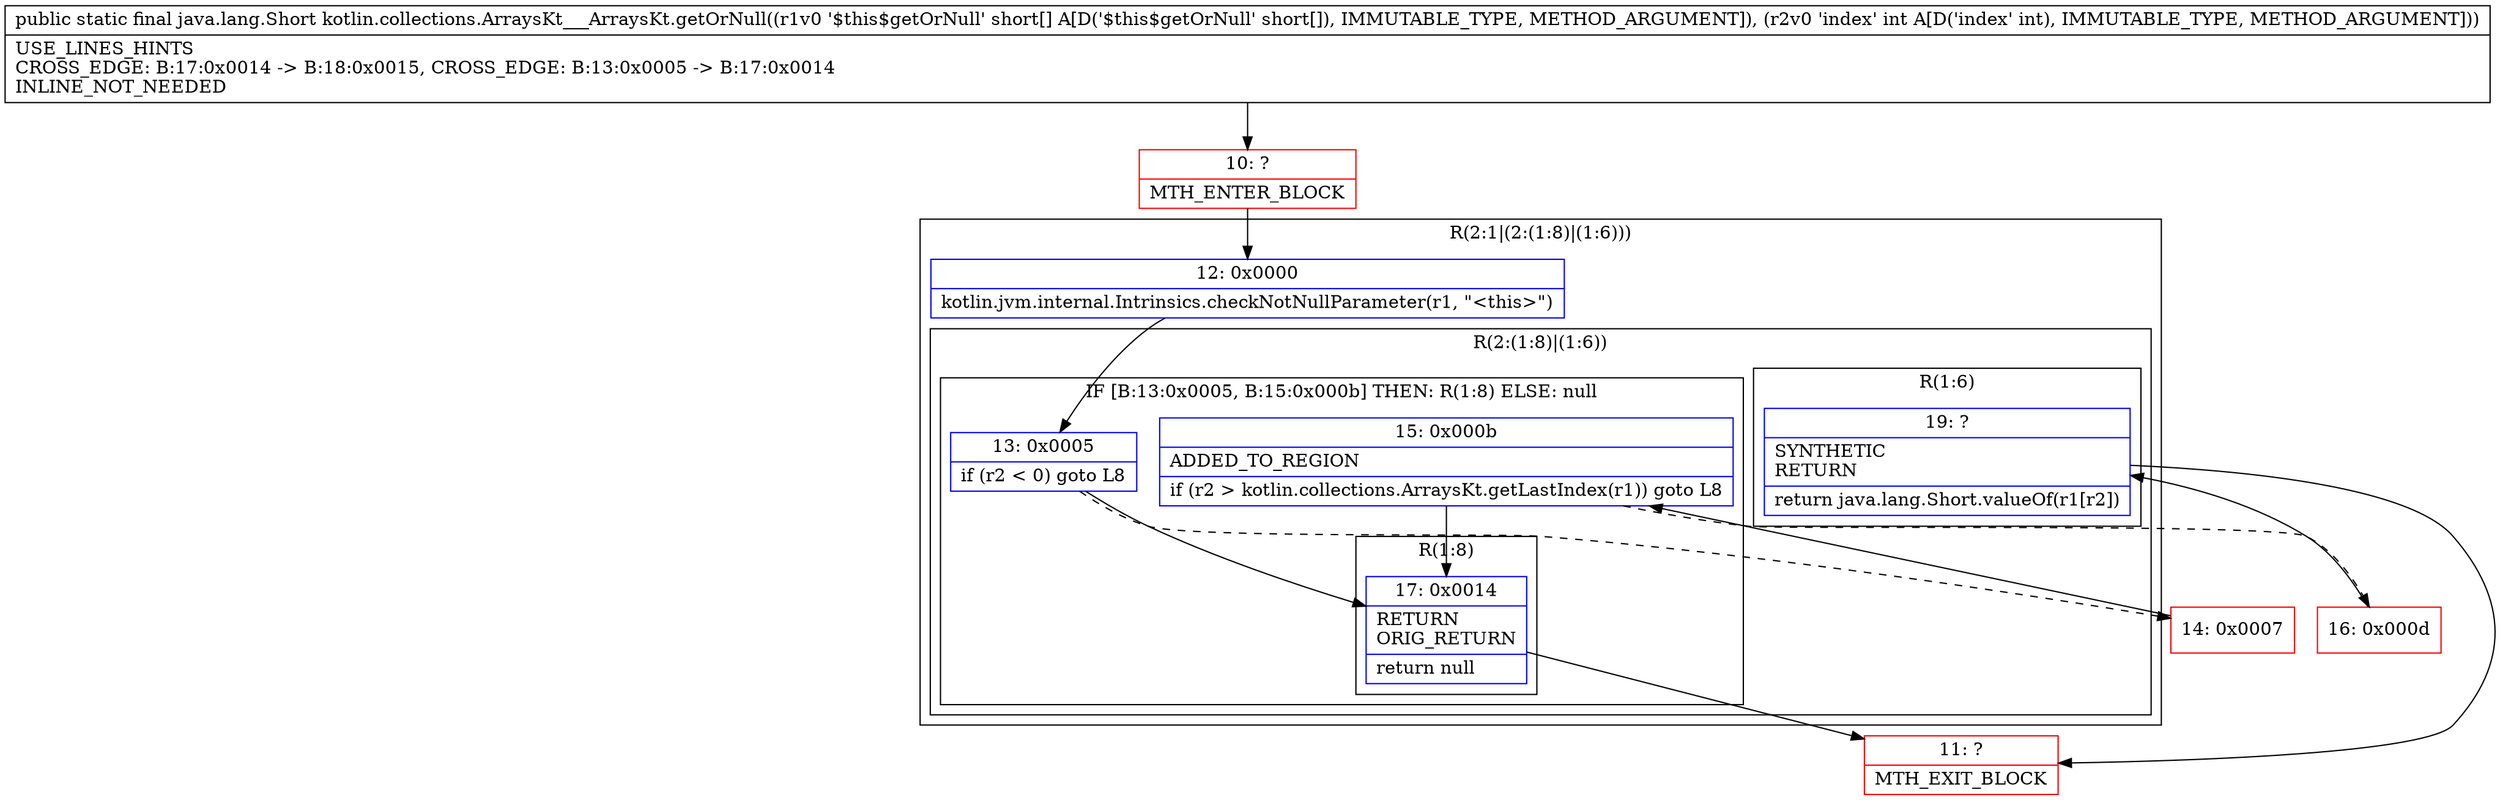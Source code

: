digraph "CFG forkotlin.collections.ArraysKt___ArraysKt.getOrNull([SI)Ljava\/lang\/Short;" {
subgraph cluster_Region_296860462 {
label = "R(2:1|(2:(1:8)|(1:6)))";
node [shape=record,color=blue];
Node_12 [shape=record,label="{12\:\ 0x0000|kotlin.jvm.internal.Intrinsics.checkNotNullParameter(r1, \"\<this\>\")\l}"];
subgraph cluster_Region_961345776 {
label = "R(2:(1:8)|(1:6))";
node [shape=record,color=blue];
subgraph cluster_IfRegion_1598918858 {
label = "IF [B:13:0x0005, B:15:0x000b] THEN: R(1:8) ELSE: null";
node [shape=record,color=blue];
Node_13 [shape=record,label="{13\:\ 0x0005|if (r2 \< 0) goto L8\l}"];
Node_15 [shape=record,label="{15\:\ 0x000b|ADDED_TO_REGION\l|if (r2 \> kotlin.collections.ArraysKt.getLastIndex(r1)) goto L8\l}"];
subgraph cluster_Region_1725159524 {
label = "R(1:8)";
node [shape=record,color=blue];
Node_17 [shape=record,label="{17\:\ 0x0014|RETURN\lORIG_RETURN\l|return null\l}"];
}
}
subgraph cluster_Region_2057795419 {
label = "R(1:6)";
node [shape=record,color=blue];
Node_19 [shape=record,label="{19\:\ ?|SYNTHETIC\lRETURN\l|return java.lang.Short.valueOf(r1[r2])\l}"];
}
}
}
Node_10 [shape=record,color=red,label="{10\:\ ?|MTH_ENTER_BLOCK\l}"];
Node_14 [shape=record,color=red,label="{14\:\ 0x0007}"];
Node_16 [shape=record,color=red,label="{16\:\ 0x000d}"];
Node_11 [shape=record,color=red,label="{11\:\ ?|MTH_EXIT_BLOCK\l}"];
MethodNode[shape=record,label="{public static final java.lang.Short kotlin.collections.ArraysKt___ArraysKt.getOrNull((r1v0 '$this$getOrNull' short[] A[D('$this$getOrNull' short[]), IMMUTABLE_TYPE, METHOD_ARGUMENT]), (r2v0 'index' int A[D('index' int), IMMUTABLE_TYPE, METHOD_ARGUMENT]))  | USE_LINES_HINTS\lCROSS_EDGE: B:17:0x0014 \-\> B:18:0x0015, CROSS_EDGE: B:13:0x0005 \-\> B:17:0x0014\lINLINE_NOT_NEEDED\l}"];
MethodNode -> Node_10;Node_12 -> Node_13;
Node_13 -> Node_14[style=dashed];
Node_13 -> Node_17;
Node_15 -> Node_16[style=dashed];
Node_15 -> Node_17;
Node_17 -> Node_11;
Node_19 -> Node_11;
Node_10 -> Node_12;
Node_14 -> Node_15;
Node_16 -> Node_19;
}

